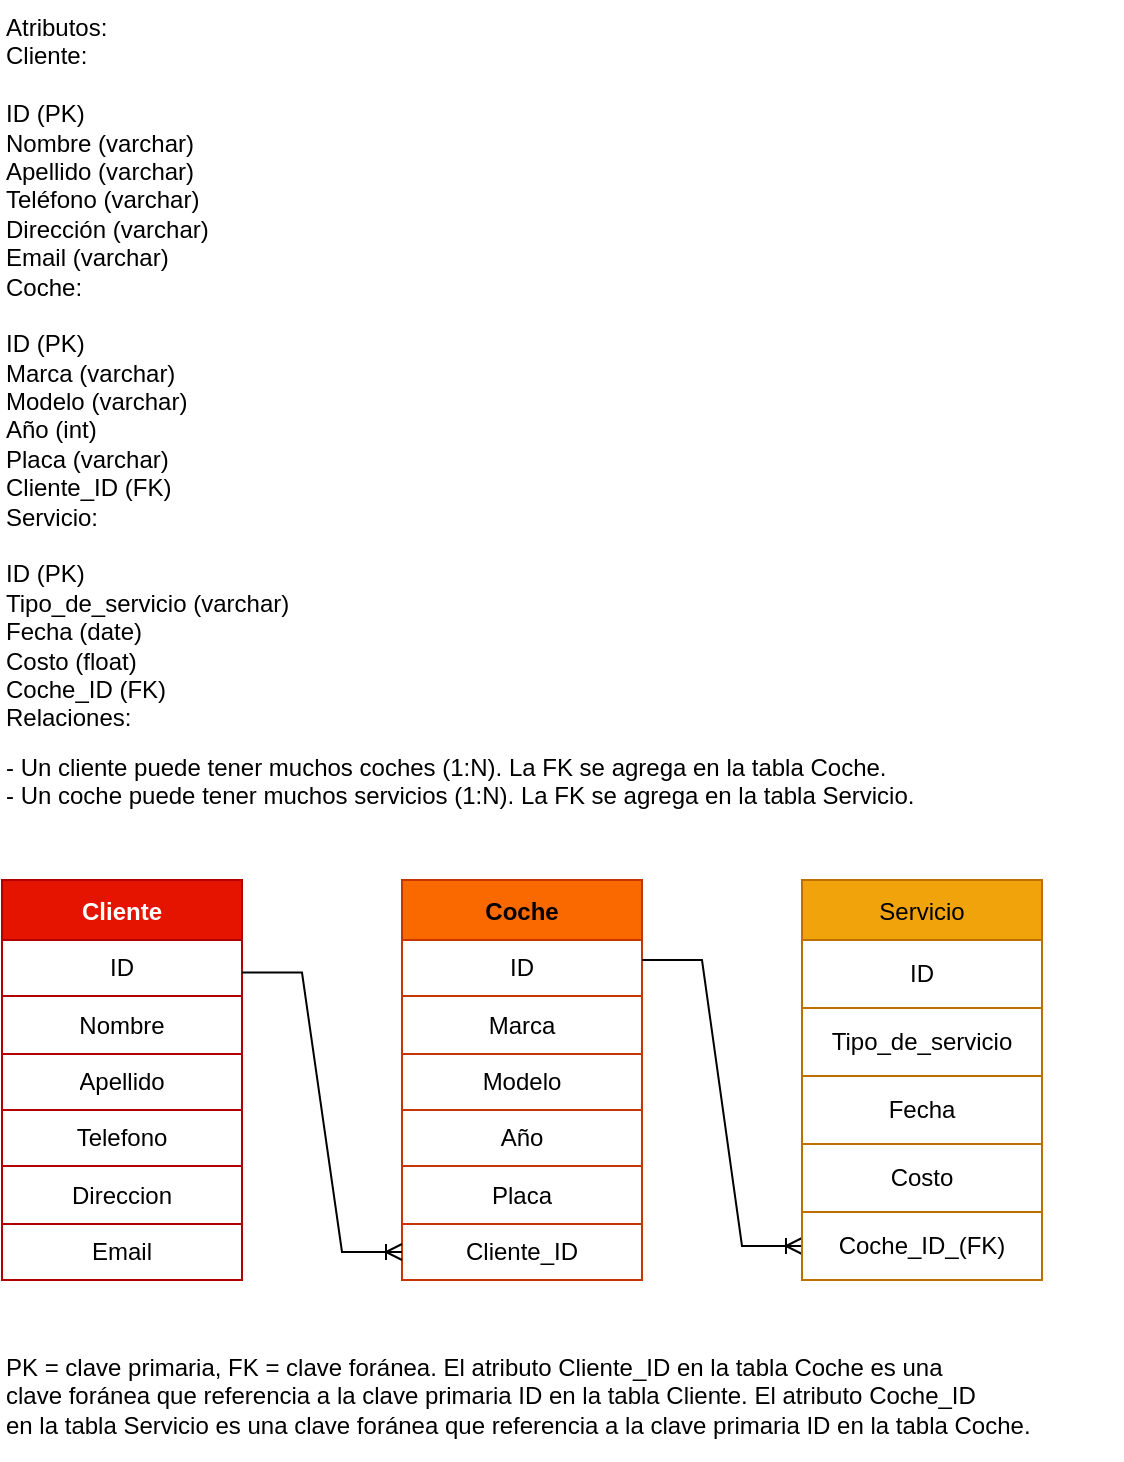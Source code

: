 <mxfile version="20.6.2" type="device"><diagram id="cGa20oGTgRP4Y6NhOhRk" name="Página-1"><mxGraphModel dx="1008" dy="782" grid="1" gridSize="10" guides="1" tooltips="1" connect="1" arrows="1" fold="1" page="1" pageScale="1" pageWidth="827" pageHeight="1169" math="0" shadow="0"><root><mxCell id="0"/><mxCell id="1" parent="0"/><mxCell id="LOHSw9cqgnL7tuyH7apj-44" value="Cliente" style="shape=table;startSize=30;container=1;collapsible=0;childLayout=tableLayout;fillColor=#e51400;fontColor=#ffffff;strokeColor=#B20000;fontStyle=1" vertex="1" parent="1"><mxGeometry x="40" y="560" width="120" height="200" as="geometry"/></mxCell><mxCell id="LOHSw9cqgnL7tuyH7apj-45" value="" style="shape=tableRow;horizontal=0;startSize=0;swimlaneHead=0;swimlaneBody=0;top=0;left=0;bottom=0;right=0;collapsible=0;dropTarget=0;fillColor=none;points=[[0,0.5],[1,0.5]];portConstraint=eastwest;" vertex="1" parent="LOHSw9cqgnL7tuyH7apj-44"><mxGeometry y="30" width="120" height="28" as="geometry"/></mxCell><mxCell id="LOHSw9cqgnL7tuyH7apj-46" value="ID" style="shape=partialRectangle;html=1;whiteSpace=wrap;connectable=0;overflow=hidden;fillColor=none;top=0;left=0;bottom=0;right=0;pointerEvents=1;" vertex="1" parent="LOHSw9cqgnL7tuyH7apj-45"><mxGeometry width="120" height="28" as="geometry"><mxRectangle width="120" height="28" as="alternateBounds"/></mxGeometry></mxCell><mxCell id="LOHSw9cqgnL7tuyH7apj-47" value="" style="shape=tableRow;horizontal=0;startSize=0;swimlaneHead=0;swimlaneBody=0;top=0;left=0;bottom=0;right=0;collapsible=0;dropTarget=0;fillColor=none;points=[[0,0.5],[1,0.5]];portConstraint=eastwest;" vertex="1" parent="LOHSw9cqgnL7tuyH7apj-44"><mxGeometry y="58" width="120" height="29" as="geometry"/></mxCell><mxCell id="LOHSw9cqgnL7tuyH7apj-48" value="Nombre" style="shape=partialRectangle;html=1;whiteSpace=wrap;connectable=0;overflow=hidden;fillColor=none;top=0;left=0;bottom=0;right=0;pointerEvents=1;" vertex="1" parent="LOHSw9cqgnL7tuyH7apj-47"><mxGeometry width="120" height="29" as="geometry"><mxRectangle width="120" height="29" as="alternateBounds"/></mxGeometry></mxCell><mxCell id="LOHSw9cqgnL7tuyH7apj-49" value="" style="shape=tableRow;horizontal=0;startSize=0;swimlaneHead=0;swimlaneBody=0;top=0;left=0;bottom=0;right=0;collapsible=0;dropTarget=0;fillColor=none;points=[[0,0.5],[1,0.5]];portConstraint=eastwest;" vertex="1" parent="LOHSw9cqgnL7tuyH7apj-44"><mxGeometry y="87" width="120" height="28" as="geometry"/></mxCell><mxCell id="LOHSw9cqgnL7tuyH7apj-50" value="Apellido" style="shape=partialRectangle;html=1;whiteSpace=wrap;connectable=0;overflow=hidden;fillColor=none;top=0;left=0;bottom=0;right=0;pointerEvents=1;" vertex="1" parent="LOHSw9cqgnL7tuyH7apj-49"><mxGeometry width="120" height="28" as="geometry"><mxRectangle width="120" height="28" as="alternateBounds"/></mxGeometry></mxCell><mxCell id="LOHSw9cqgnL7tuyH7apj-51" value="" style="shape=tableRow;horizontal=0;startSize=0;swimlaneHead=0;swimlaneBody=0;top=0;left=0;bottom=0;right=0;collapsible=0;dropTarget=0;fillColor=none;points=[[0,0.5],[1,0.5]];portConstraint=eastwest;" vertex="1" parent="LOHSw9cqgnL7tuyH7apj-44"><mxGeometry y="115" width="120" height="28" as="geometry"/></mxCell><mxCell id="LOHSw9cqgnL7tuyH7apj-52" value="Telefono" style="shape=partialRectangle;html=1;whiteSpace=wrap;connectable=0;overflow=hidden;fillColor=none;top=0;left=0;bottom=0;right=0;pointerEvents=1;" vertex="1" parent="LOHSw9cqgnL7tuyH7apj-51"><mxGeometry width="120" height="28" as="geometry"><mxRectangle width="120" height="28" as="alternateBounds"/></mxGeometry></mxCell><mxCell id="LOHSw9cqgnL7tuyH7apj-53" value="" style="shape=tableRow;horizontal=0;startSize=0;swimlaneHead=0;swimlaneBody=0;top=0;left=0;bottom=0;right=0;collapsible=0;dropTarget=0;fillColor=none;points=[[0,0.5],[1,0.5]];portConstraint=eastwest;" vertex="1" parent="LOHSw9cqgnL7tuyH7apj-44"><mxGeometry y="143" width="120" height="29" as="geometry"/></mxCell><mxCell id="LOHSw9cqgnL7tuyH7apj-54" value="Direccion" style="shape=partialRectangle;html=1;whiteSpace=wrap;connectable=0;overflow=hidden;fillColor=none;top=0;left=0;bottom=0;right=0;pointerEvents=1;" vertex="1" parent="LOHSw9cqgnL7tuyH7apj-53"><mxGeometry width="120" height="29" as="geometry"><mxRectangle width="120" height="29" as="alternateBounds"/></mxGeometry></mxCell><mxCell id="LOHSw9cqgnL7tuyH7apj-55" value="" style="shape=tableRow;horizontal=0;startSize=0;swimlaneHead=0;swimlaneBody=0;top=0;left=0;bottom=0;right=0;collapsible=0;dropTarget=0;fillColor=none;points=[[0,0.5],[1,0.5]];portConstraint=eastwest;" vertex="1" parent="LOHSw9cqgnL7tuyH7apj-44"><mxGeometry y="172" width="120" height="28" as="geometry"/></mxCell><mxCell id="LOHSw9cqgnL7tuyH7apj-56" value="Email" style="shape=partialRectangle;html=1;whiteSpace=wrap;connectable=0;overflow=hidden;fillColor=none;top=0;left=0;bottom=0;right=0;pointerEvents=1;" vertex="1" parent="LOHSw9cqgnL7tuyH7apj-55"><mxGeometry width="120" height="28" as="geometry"><mxRectangle width="120" height="28" as="alternateBounds"/></mxGeometry></mxCell><mxCell id="LOHSw9cqgnL7tuyH7apj-70" value="Coche" style="shape=table;startSize=30;container=1;collapsible=0;childLayout=tableLayout;fillColor=#fa6800;fontColor=#000000;strokeColor=#C73500;fontStyle=1" vertex="1" parent="1"><mxGeometry x="240" y="560" width="120" height="200" as="geometry"/></mxCell><mxCell id="LOHSw9cqgnL7tuyH7apj-71" value="" style="shape=tableRow;horizontal=0;startSize=0;swimlaneHead=0;swimlaneBody=0;top=0;left=0;bottom=0;right=0;collapsible=0;dropTarget=0;fillColor=none;points=[[0,0.5],[1,0.5]];portConstraint=eastwest;" vertex="1" parent="LOHSw9cqgnL7tuyH7apj-70"><mxGeometry y="30" width="120" height="28" as="geometry"/></mxCell><mxCell id="LOHSw9cqgnL7tuyH7apj-72" value="ID" style="shape=partialRectangle;html=1;whiteSpace=wrap;connectable=0;overflow=hidden;fillColor=none;top=0;left=0;bottom=0;right=0;pointerEvents=1;" vertex="1" parent="LOHSw9cqgnL7tuyH7apj-71"><mxGeometry width="120" height="28" as="geometry"><mxRectangle width="120" height="28" as="alternateBounds"/></mxGeometry></mxCell><mxCell id="LOHSw9cqgnL7tuyH7apj-73" value="" style="shape=tableRow;horizontal=0;startSize=0;swimlaneHead=0;swimlaneBody=0;top=0;left=0;bottom=0;right=0;collapsible=0;dropTarget=0;fillColor=none;points=[[0,0.5],[1,0.5]];portConstraint=eastwest;" vertex="1" parent="LOHSw9cqgnL7tuyH7apj-70"><mxGeometry y="58" width="120" height="29" as="geometry"/></mxCell><mxCell id="LOHSw9cqgnL7tuyH7apj-74" value="Marca" style="shape=partialRectangle;html=1;whiteSpace=wrap;connectable=0;overflow=hidden;fillColor=none;top=0;left=0;bottom=0;right=0;pointerEvents=1;" vertex="1" parent="LOHSw9cqgnL7tuyH7apj-73"><mxGeometry width="120" height="29" as="geometry"><mxRectangle width="120" height="29" as="alternateBounds"/></mxGeometry></mxCell><mxCell id="LOHSw9cqgnL7tuyH7apj-75" value="" style="shape=tableRow;horizontal=0;startSize=0;swimlaneHead=0;swimlaneBody=0;top=0;left=0;bottom=0;right=0;collapsible=0;dropTarget=0;fillColor=none;points=[[0,0.5],[1,0.5]];portConstraint=eastwest;" vertex="1" parent="LOHSw9cqgnL7tuyH7apj-70"><mxGeometry y="87" width="120" height="28" as="geometry"/></mxCell><mxCell id="LOHSw9cqgnL7tuyH7apj-76" value="Modelo" style="shape=partialRectangle;html=1;whiteSpace=wrap;connectable=0;overflow=hidden;fillColor=none;top=0;left=0;bottom=0;right=0;pointerEvents=1;" vertex="1" parent="LOHSw9cqgnL7tuyH7apj-75"><mxGeometry width="120" height="28" as="geometry"><mxRectangle width="120" height="28" as="alternateBounds"/></mxGeometry></mxCell><mxCell id="LOHSw9cqgnL7tuyH7apj-77" value="" style="shape=tableRow;horizontal=0;startSize=0;swimlaneHead=0;swimlaneBody=0;top=0;left=0;bottom=0;right=0;collapsible=0;dropTarget=0;fillColor=none;points=[[0,0.5],[1,0.5]];portConstraint=eastwest;" vertex="1" parent="LOHSw9cqgnL7tuyH7apj-70"><mxGeometry y="115" width="120" height="28" as="geometry"/></mxCell><mxCell id="LOHSw9cqgnL7tuyH7apj-78" value="Año" style="shape=partialRectangle;html=1;whiteSpace=wrap;connectable=0;overflow=hidden;fillColor=none;top=0;left=0;bottom=0;right=0;pointerEvents=1;" vertex="1" parent="LOHSw9cqgnL7tuyH7apj-77"><mxGeometry width="120" height="28" as="geometry"><mxRectangle width="120" height="28" as="alternateBounds"/></mxGeometry></mxCell><mxCell id="LOHSw9cqgnL7tuyH7apj-79" value="" style="shape=tableRow;horizontal=0;startSize=0;swimlaneHead=0;swimlaneBody=0;top=0;left=0;bottom=0;right=0;collapsible=0;dropTarget=0;fillColor=none;points=[[0,0.5],[1,0.5]];portConstraint=eastwest;" vertex="1" parent="LOHSw9cqgnL7tuyH7apj-70"><mxGeometry y="143" width="120" height="29" as="geometry"/></mxCell><mxCell id="LOHSw9cqgnL7tuyH7apj-80" value="Placa" style="shape=partialRectangle;html=1;whiteSpace=wrap;connectable=0;overflow=hidden;fillColor=none;top=0;left=0;bottom=0;right=0;pointerEvents=1;" vertex="1" parent="LOHSw9cqgnL7tuyH7apj-79"><mxGeometry width="120" height="29" as="geometry"><mxRectangle width="120" height="29" as="alternateBounds"/></mxGeometry></mxCell><mxCell id="LOHSw9cqgnL7tuyH7apj-81" value="" style="shape=tableRow;horizontal=0;startSize=0;swimlaneHead=0;swimlaneBody=0;top=0;left=0;bottom=0;right=0;collapsible=0;dropTarget=0;fillColor=none;points=[[0,0.5],[1,0.5]];portConstraint=eastwest;" vertex="1" parent="LOHSw9cqgnL7tuyH7apj-70"><mxGeometry y="172" width="120" height="28" as="geometry"/></mxCell><mxCell id="LOHSw9cqgnL7tuyH7apj-82" value="Cliente_ID" style="shape=partialRectangle;html=1;whiteSpace=wrap;connectable=0;overflow=hidden;fillColor=none;top=0;left=0;bottom=0;right=0;pointerEvents=1;" vertex="1" parent="LOHSw9cqgnL7tuyH7apj-81"><mxGeometry width="120" height="28" as="geometry"><mxRectangle width="120" height="28" as="alternateBounds"/></mxGeometry></mxCell><mxCell id="LOHSw9cqgnL7tuyH7apj-99" value="Atributos:&lt;br&gt;Cliente:&lt;br&gt;&lt;br&gt;ID (PK)&lt;br&gt;Nombre (varchar)&lt;br&gt;Apellido (varchar)&lt;br&gt;Teléfono (varchar)&lt;br&gt;Dirección (varchar)&lt;br&gt;Email (varchar)&lt;br&gt;Coche:&lt;br&gt;&lt;br&gt;ID (PK)&lt;br&gt;Marca (varchar)&lt;br&gt;Modelo (varchar)&lt;br&gt;Año (int)&lt;br&gt;Placa (varchar)&lt;br&gt;Cliente_ID (FK)&lt;br&gt;Servicio:&lt;br&gt;&lt;br&gt;ID (PK)&lt;br&gt;Tipo_de_servicio (varchar)&lt;br&gt;Fecha (date)&lt;br&gt;Costo (float)&lt;br&gt;Coche_ID (FK)&lt;br&gt;Relaciones:" style="text;whiteSpace=wrap;html=1;" vertex="1" parent="1"><mxGeometry x="40" y="120" width="160" height="380" as="geometry"/></mxCell><mxCell id="LOHSw9cqgnL7tuyH7apj-100" value="- Un cliente puede tener muchos coches (1:N). La FK se agrega en la tabla Coche.&lt;br&gt;- Un coche puede tener muchos servicios (1:N). La FK se agrega en la tabla Servicio." style="text;whiteSpace=wrap;html=1;" vertex="1" parent="1"><mxGeometry x="40" y="490" width="480" height="50" as="geometry"/></mxCell><mxCell id="LOHSw9cqgnL7tuyH7apj-101" value="PK = clave primaria, FK = clave foránea. El atributo Cliente_ID en la tabla Coche es una &#10;clave foránea que referencia a la clave primaria ID en la tabla Cliente. El atributo Coche_ID &#10;en la tabla Servicio es una clave foránea que referencia a la clave primaria ID en la tabla Coche." style="text;whiteSpace=wrap;html=1;" vertex="1" parent="1"><mxGeometry x="40" y="790" width="560" height="60" as="geometry"/></mxCell><mxCell id="LOHSw9cqgnL7tuyH7apj-103" value="" style="edgeStyle=entityRelationEdgeStyle;fontSize=12;html=1;endArrow=ERoneToMany;rounded=0;entryX=0;entryY=0.5;entryDx=0;entryDy=0;" edge="1" parent="1" target="LOHSw9cqgnL7tuyH7apj-127"><mxGeometry width="100" height="100" relative="1" as="geometry"><mxPoint x="360" y="600" as="sourcePoint"/><mxPoint x="440" y="707.5" as="targetPoint"/></mxGeometry></mxCell><mxCell id="LOHSw9cqgnL7tuyH7apj-118" value="Servicio" style="shape=table;startSize=30;container=1;collapsible=0;childLayout=tableLayout;fillColor=#f0a30a;fontColor=#000000;strokeColor=#BD7000;" vertex="1" parent="1"><mxGeometry x="440" y="560" width="120" height="200" as="geometry"/></mxCell><mxCell id="LOHSw9cqgnL7tuyH7apj-119" value="" style="shape=tableRow;horizontal=0;startSize=0;swimlaneHead=0;swimlaneBody=0;top=0;left=0;bottom=0;right=0;collapsible=0;dropTarget=0;fillColor=none;points=[[0,0.5],[1,0.5]];portConstraint=eastwest;" vertex="1" parent="LOHSw9cqgnL7tuyH7apj-118"><mxGeometry y="30" width="120" height="34" as="geometry"/></mxCell><mxCell id="LOHSw9cqgnL7tuyH7apj-120" value="ID" style="shape=partialRectangle;html=1;whiteSpace=wrap;connectable=0;overflow=hidden;fillColor=none;top=0;left=0;bottom=0;right=0;pointerEvents=1;" vertex="1" parent="LOHSw9cqgnL7tuyH7apj-119"><mxGeometry width="120" height="34" as="geometry"><mxRectangle width="120" height="34" as="alternateBounds"/></mxGeometry></mxCell><mxCell id="LOHSw9cqgnL7tuyH7apj-121" value="" style="shape=tableRow;horizontal=0;startSize=0;swimlaneHead=0;swimlaneBody=0;top=0;left=0;bottom=0;right=0;collapsible=0;dropTarget=0;fillColor=none;points=[[0,0.5],[1,0.5]];portConstraint=eastwest;" vertex="1" parent="LOHSw9cqgnL7tuyH7apj-118"><mxGeometry y="64" width="120" height="34" as="geometry"/></mxCell><mxCell id="LOHSw9cqgnL7tuyH7apj-122" value="Tipo_de_servicio" style="shape=partialRectangle;html=1;whiteSpace=wrap;connectable=0;overflow=hidden;fillColor=none;top=0;left=0;bottom=0;right=0;pointerEvents=1;" vertex="1" parent="LOHSw9cqgnL7tuyH7apj-121"><mxGeometry width="120" height="34" as="geometry"><mxRectangle width="120" height="34" as="alternateBounds"/></mxGeometry></mxCell><mxCell id="LOHSw9cqgnL7tuyH7apj-123" value="" style="shape=tableRow;horizontal=0;startSize=0;swimlaneHead=0;swimlaneBody=0;top=0;left=0;bottom=0;right=0;collapsible=0;dropTarget=0;fillColor=none;points=[[0,0.5],[1,0.5]];portConstraint=eastwest;" vertex="1" parent="LOHSw9cqgnL7tuyH7apj-118"><mxGeometry y="98" width="120" height="34" as="geometry"/></mxCell><mxCell id="LOHSw9cqgnL7tuyH7apj-124" value="Fecha" style="shape=partialRectangle;html=1;whiteSpace=wrap;connectable=0;overflow=hidden;fillColor=none;top=0;left=0;bottom=0;right=0;pointerEvents=1;" vertex="1" parent="LOHSw9cqgnL7tuyH7apj-123"><mxGeometry width="120" height="34" as="geometry"><mxRectangle width="120" height="34" as="alternateBounds"/></mxGeometry></mxCell><mxCell id="LOHSw9cqgnL7tuyH7apj-125" value="" style="shape=tableRow;horizontal=0;startSize=0;swimlaneHead=0;swimlaneBody=0;top=0;left=0;bottom=0;right=0;collapsible=0;dropTarget=0;fillColor=none;points=[[0,0.5],[1,0.5]];portConstraint=eastwest;" vertex="1" parent="LOHSw9cqgnL7tuyH7apj-118"><mxGeometry y="132" width="120" height="34" as="geometry"/></mxCell><mxCell id="LOHSw9cqgnL7tuyH7apj-126" value="Costo" style="shape=partialRectangle;html=1;whiteSpace=wrap;connectable=0;overflow=hidden;fillColor=none;top=0;left=0;bottom=0;right=0;pointerEvents=1;" vertex="1" parent="LOHSw9cqgnL7tuyH7apj-125"><mxGeometry width="120" height="34" as="geometry"><mxRectangle width="120" height="34" as="alternateBounds"/></mxGeometry></mxCell><mxCell id="LOHSw9cqgnL7tuyH7apj-127" value="" style="shape=tableRow;horizontal=0;startSize=0;swimlaneHead=0;swimlaneBody=0;top=0;left=0;bottom=0;right=0;collapsible=0;dropTarget=0;fillColor=none;points=[[0,0.5],[1,0.5]];portConstraint=eastwest;" vertex="1" parent="LOHSw9cqgnL7tuyH7apj-118"><mxGeometry y="166" width="120" height="34" as="geometry"/></mxCell><mxCell id="LOHSw9cqgnL7tuyH7apj-128" value="Coche_ID_(FK)" style="shape=partialRectangle;html=1;whiteSpace=wrap;connectable=0;overflow=hidden;fillColor=none;top=0;left=0;bottom=0;right=0;pointerEvents=1;" vertex="1" parent="LOHSw9cqgnL7tuyH7apj-127"><mxGeometry width="120" height="34" as="geometry"><mxRectangle width="120" height="34" as="alternateBounds"/></mxGeometry></mxCell><mxCell id="LOHSw9cqgnL7tuyH7apj-130" value="" style="edgeStyle=entityRelationEdgeStyle;fontSize=12;html=1;endArrow=ERoneToMany;rounded=0;entryX=0;entryY=0.5;entryDx=0;entryDy=0;" edge="1" parent="1" target="LOHSw9cqgnL7tuyH7apj-81"><mxGeometry width="100" height="100" relative="1" as="geometry"><mxPoint x="160" y="606.25" as="sourcePoint"/><mxPoint x="240" y="713.75" as="targetPoint"/></mxGeometry></mxCell></root></mxGraphModel></diagram></mxfile>